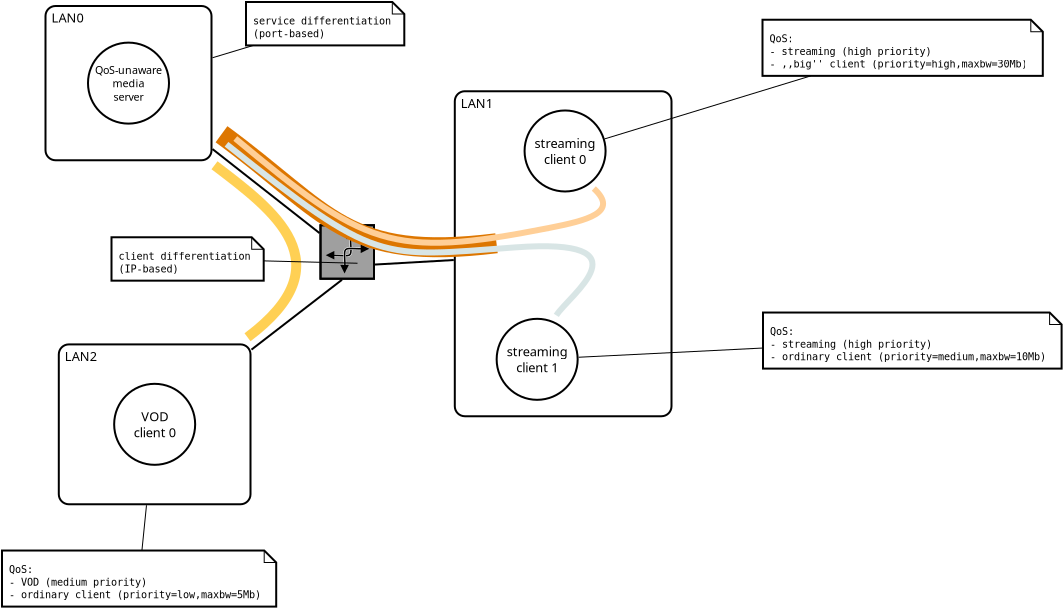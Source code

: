 <?xml version="1.0" encoding="UTF-8"?>
<dia:diagram xmlns:dia="http://www.lysator.liu.se/~alla/dia/">
  <dia:layer name="Tło" visible="true" active="true">
    <dia:object type="Network - Router Symbol" version="1" id="O0">
      <dia:attribute name="obj_pos">
        <dia:point val="18.45,8.262"/>
      </dia:attribute>
      <dia:attribute name="obj_bb">
        <dia:rectangle val="18.4,8.213;21.175,10.988"/>
      </dia:attribute>
      <dia:attribute name="meta">
        <dia:composite type="dict"/>
      </dia:attribute>
      <dia:attribute name="elem_corner">
        <dia:point val="18.45,8.262"/>
      </dia:attribute>
      <dia:attribute name="elem_width">
        <dia:real val="2.675"/>
      </dia:attribute>
      <dia:attribute name="elem_height">
        <dia:real val="2.675"/>
      </dia:attribute>
      <dia:attribute name="line_width">
        <dia:real val="0.1"/>
      </dia:attribute>
      <dia:attribute name="line_colour">
        <dia:color val="#000000"/>
      </dia:attribute>
      <dia:attribute name="fill_colour">
        <dia:color val="#ffffff"/>
      </dia:attribute>
      <dia:attribute name="show_background">
        <dia:boolean val="true"/>
      </dia:attribute>
      <dia:attribute name="line_style">
        <dia:enum val="0"/>
        <dia:real val="1"/>
      </dia:attribute>
      <dia:attribute name="flip_horizontal">
        <dia:boolean val="false"/>
      </dia:attribute>
      <dia:attribute name="flip_vertical">
        <dia:boolean val="false"/>
      </dia:attribute>
      <dia:attribute name="subscale">
        <dia:real val="1"/>
      </dia:attribute>
    </dia:object>
    <dia:object type="Standard - Box" version="0" id="O1">
      <dia:attribute name="obj_pos">
        <dia:point val="4.7,-2.7"/>
      </dia:attribute>
      <dia:attribute name="obj_bb">
        <dia:rectangle val="4.65,-2.75;13.05,5.062"/>
      </dia:attribute>
      <dia:attribute name="elem_corner">
        <dia:point val="4.7,-2.7"/>
      </dia:attribute>
      <dia:attribute name="elem_width">
        <dia:real val="8.3"/>
      </dia:attribute>
      <dia:attribute name="elem_height">
        <dia:real val="7.713"/>
      </dia:attribute>
      <dia:attribute name="border_width">
        <dia:real val="0.1"/>
      </dia:attribute>
      <dia:attribute name="show_background">
        <dia:boolean val="true"/>
      </dia:attribute>
      <dia:attribute name="corner_radius">
        <dia:real val="0.5"/>
      </dia:attribute>
    </dia:object>
    <dia:object type="Standard - Text" version="1" id="O2">
      <dia:attribute name="obj_pos">
        <dia:point val="4.846,-2.554"/>
      </dia:attribute>
      <dia:attribute name="obj_bb">
        <dia:rectangle val="4.846,-2.554;6.746,-1.806"/>
      </dia:attribute>
      <dia:attribute name="text">
        <dia:composite type="text">
          <dia:attribute name="string">
            <dia:string># LAN0#</dia:string>
          </dia:attribute>
          <dia:attribute name="font">
            <dia:font family="sans" style="0" name="Helvetica"/>
          </dia:attribute>
          <dia:attribute name="height">
            <dia:real val="0.8"/>
          </dia:attribute>
          <dia:attribute name="pos">
            <dia:point val="4.846,-1.959"/>
          </dia:attribute>
          <dia:attribute name="color">
            <dia:color val="#000000"/>
          </dia:attribute>
          <dia:attribute name="alignment">
            <dia:enum val="0"/>
          </dia:attribute>
        </dia:composite>
      </dia:attribute>
      <dia:attribute name="valign">
        <dia:enum val="0"/>
      </dia:attribute>
      <dia:connections>
        <dia:connection handle="0" to="O1" connection="0"/>
      </dia:connections>
    </dia:object>
    <dia:object type="Standard - Box" version="0" id="O3">
      <dia:attribute name="obj_pos">
        <dia:point val="25.165,1.562"/>
      </dia:attribute>
      <dia:attribute name="obj_bb">
        <dia:rectangle val="25.115,1.512;36.05,17.863"/>
      </dia:attribute>
      <dia:attribute name="elem_corner">
        <dia:point val="25.165,1.562"/>
      </dia:attribute>
      <dia:attribute name="elem_width">
        <dia:real val="10.835"/>
      </dia:attribute>
      <dia:attribute name="elem_height">
        <dia:real val="16.25"/>
      </dia:attribute>
      <dia:attribute name="border_width">
        <dia:real val="0.1"/>
      </dia:attribute>
      <dia:attribute name="show_background">
        <dia:boolean val="true"/>
      </dia:attribute>
      <dia:attribute name="corner_radius">
        <dia:real val="0.5"/>
      </dia:attribute>
    </dia:object>
    <dia:object type="Standard - Text" version="1" id="O4">
      <dia:attribute name="obj_pos">
        <dia:point val="25.311,1.709"/>
      </dia:attribute>
      <dia:attribute name="obj_bb">
        <dia:rectangle val="25.311,1.709;27.211,2.456"/>
      </dia:attribute>
      <dia:attribute name="text">
        <dia:composite type="text">
          <dia:attribute name="string">
            <dia:string># LAN1#</dia:string>
          </dia:attribute>
          <dia:attribute name="font">
            <dia:font family="sans" style="0" name="Helvetica"/>
          </dia:attribute>
          <dia:attribute name="height">
            <dia:real val="0.8"/>
          </dia:attribute>
          <dia:attribute name="pos">
            <dia:point val="25.311,2.304"/>
          </dia:attribute>
          <dia:attribute name="color">
            <dia:color val="#000000"/>
          </dia:attribute>
          <dia:attribute name="alignment">
            <dia:enum val="0"/>
          </dia:attribute>
        </dia:composite>
      </dia:attribute>
      <dia:attribute name="valign">
        <dia:enum val="0"/>
      </dia:attribute>
      <dia:connections>
        <dia:connection handle="0" to="O3" connection="0"/>
      </dia:connections>
    </dia:object>
    <dia:object type="Standard - Box" version="0" id="O5">
      <dia:attribute name="obj_pos">
        <dia:point val="5.365,14.22"/>
      </dia:attribute>
      <dia:attribute name="obj_bb">
        <dia:rectangle val="5.315,14.17;15,22.262"/>
      </dia:attribute>
      <dia:attribute name="elem_corner">
        <dia:point val="5.365,14.22"/>
      </dia:attribute>
      <dia:attribute name="elem_width">
        <dia:real val="9.585"/>
      </dia:attribute>
      <dia:attribute name="elem_height">
        <dia:real val="7.993"/>
      </dia:attribute>
      <dia:attribute name="border_width">
        <dia:real val="0.1"/>
      </dia:attribute>
      <dia:attribute name="show_background">
        <dia:boolean val="true"/>
      </dia:attribute>
      <dia:attribute name="corner_radius">
        <dia:real val="0.5"/>
      </dia:attribute>
    </dia:object>
    <dia:object type="Standard - Text" version="1" id="O6">
      <dia:attribute name="obj_pos">
        <dia:point val="5.511,14.366"/>
      </dia:attribute>
      <dia:attribute name="obj_bb">
        <dia:rectangle val="5.511,14.366;7.411,15.114"/>
      </dia:attribute>
      <dia:attribute name="text">
        <dia:composite type="text">
          <dia:attribute name="string">
            <dia:string># LAN2#</dia:string>
          </dia:attribute>
          <dia:attribute name="font">
            <dia:font family="sans" style="0" name="Helvetica"/>
          </dia:attribute>
          <dia:attribute name="height">
            <dia:real val="0.8"/>
          </dia:attribute>
          <dia:attribute name="pos">
            <dia:point val="5.511,14.961"/>
          </dia:attribute>
          <dia:attribute name="color">
            <dia:color val="#000000"/>
          </dia:attribute>
          <dia:attribute name="alignment">
            <dia:enum val="0"/>
          </dia:attribute>
        </dia:composite>
      </dia:attribute>
      <dia:attribute name="valign">
        <dia:enum val="0"/>
      </dia:attribute>
      <dia:connections>
        <dia:connection handle="0" to="O5" connection="0"/>
      </dia:connections>
    </dia:object>
    <dia:object type="Standard - Ellipse" version="0" id="O7">
      <dia:attribute name="obj_pos">
        <dia:point val="6.825,-0.869"/>
      </dia:attribute>
      <dia:attribute name="obj_bb">
        <dia:rectangle val="6.775,-0.919;10.925,3.231"/>
      </dia:attribute>
      <dia:attribute name="elem_corner">
        <dia:point val="6.825,-0.869"/>
      </dia:attribute>
      <dia:attribute name="elem_width">
        <dia:real val="4.05"/>
      </dia:attribute>
      <dia:attribute name="elem_height">
        <dia:real val="4.05"/>
      </dia:attribute>
      <dia:attribute name="border_width">
        <dia:real val="0.1"/>
      </dia:attribute>
      <dia:attribute name="aspect">
        <dia:enum val="2"/>
      </dia:attribute>
    </dia:object>
    <dia:object type="Standard - Text" version="1" id="O8">
      <dia:attribute name="obj_pos">
        <dia:point val="8.85,1.156"/>
      </dia:attribute>
      <dia:attribute name="obj_bb">
        <dia:rectangle val="7.055,0.172;10.645,2.14"/>
      </dia:attribute>
      <dia:attribute name="text">
        <dia:composite type="text">
          <dia:attribute name="string">
            <dia:string>#QoS-unaware
media
server#</dia:string>
          </dia:attribute>
          <dia:attribute name="font">
            <dia:font family="sans" style="0" name="Helvetica"/>
          </dia:attribute>
          <dia:attribute name="height">
            <dia:real val="0.67"/>
          </dia:attribute>
          <dia:attribute name="pos">
            <dia:point val="8.85,0.672"/>
          </dia:attribute>
          <dia:attribute name="color">
            <dia:color val="#000000"/>
          </dia:attribute>
          <dia:attribute name="alignment">
            <dia:enum val="1"/>
          </dia:attribute>
        </dia:composite>
      </dia:attribute>
      <dia:attribute name="valign">
        <dia:enum val="2"/>
      </dia:attribute>
      <dia:connections>
        <dia:connection handle="0" to="O7" connection="8"/>
      </dia:connections>
    </dia:object>
    <dia:group>
      <dia:object type="Standard - Ellipse" version="0" id="O9">
        <dia:attribute name="obj_pos">
          <dia:point val="28.654,2.524"/>
        </dia:attribute>
        <dia:attribute name="obj_bb">
          <dia:rectangle val="28.604,2.474;32.754,6.624"/>
        </dia:attribute>
        <dia:attribute name="elem_corner">
          <dia:point val="28.654,2.524"/>
        </dia:attribute>
        <dia:attribute name="elem_width">
          <dia:real val="4.05"/>
        </dia:attribute>
        <dia:attribute name="elem_height">
          <dia:real val="4.05"/>
        </dia:attribute>
        <dia:attribute name="border_width">
          <dia:real val="0.1"/>
        </dia:attribute>
        <dia:attribute name="aspect">
          <dia:enum val="2"/>
        </dia:attribute>
      </dia:object>
      <dia:object type="Standard - Text" version="1" id="O10">
        <dia:attribute name="obj_pos">
          <dia:point val="30.679,4.549"/>
        </dia:attribute>
        <dia:attribute name="obj_bb">
          <dia:rectangle val="29.064,3.775;32.294,5.322"/>
        </dia:attribute>
        <dia:attribute name="text">
          <dia:composite type="text">
            <dia:attribute name="string">
              <dia:string>#streaming
client 0#</dia:string>
            </dia:attribute>
            <dia:attribute name="font">
              <dia:font family="sans" style="0" name="Helvetica"/>
            </dia:attribute>
            <dia:attribute name="height">
              <dia:real val="0.8"/>
            </dia:attribute>
            <dia:attribute name="pos">
              <dia:point val="30.679,4.37"/>
            </dia:attribute>
            <dia:attribute name="color">
              <dia:color val="#000000"/>
            </dia:attribute>
            <dia:attribute name="alignment">
              <dia:enum val="1"/>
            </dia:attribute>
          </dia:composite>
        </dia:attribute>
        <dia:attribute name="valign">
          <dia:enum val="2"/>
        </dia:attribute>
        <dia:connections>
          <dia:connection handle="0" to="O9" connection="8"/>
        </dia:connections>
      </dia:object>
    </dia:group>
    <dia:group>
      <dia:object type="Standard - Ellipse" version="0" id="O11">
        <dia:attribute name="obj_pos">
          <dia:point val="27.258,12.941"/>
        </dia:attribute>
        <dia:attribute name="obj_bb">
          <dia:rectangle val="27.207,12.891;31.358,17.041"/>
        </dia:attribute>
        <dia:attribute name="elem_corner">
          <dia:point val="27.258,12.941"/>
        </dia:attribute>
        <dia:attribute name="elem_width">
          <dia:real val="4.05"/>
        </dia:attribute>
        <dia:attribute name="elem_height">
          <dia:real val="4.05"/>
        </dia:attribute>
        <dia:attribute name="border_width">
          <dia:real val="0.1"/>
        </dia:attribute>
        <dia:attribute name="aspect">
          <dia:enum val="2"/>
        </dia:attribute>
      </dia:object>
      <dia:object type="Standard - Text" version="1" id="O12">
        <dia:attribute name="obj_pos">
          <dia:point val="29.282,14.966"/>
        </dia:attribute>
        <dia:attribute name="obj_bb">
          <dia:rectangle val="27.668,14.193;30.898,15.74"/>
        </dia:attribute>
        <dia:attribute name="text">
          <dia:composite type="text">
            <dia:attribute name="string">
              <dia:string>#streaming
client 1#</dia:string>
            </dia:attribute>
            <dia:attribute name="font">
              <dia:font family="sans" style="0" name="Helvetica"/>
            </dia:attribute>
            <dia:attribute name="height">
              <dia:real val="0.8"/>
            </dia:attribute>
            <dia:attribute name="pos">
              <dia:point val="29.282,14.787"/>
            </dia:attribute>
            <dia:attribute name="color">
              <dia:color val="#000000"/>
            </dia:attribute>
            <dia:attribute name="alignment">
              <dia:enum val="1"/>
            </dia:attribute>
          </dia:composite>
        </dia:attribute>
        <dia:attribute name="valign">
          <dia:enum val="2"/>
        </dia:attribute>
        <dia:connections>
          <dia:connection handle="0" to="O11" connection="8"/>
        </dia:connections>
      </dia:object>
    </dia:group>
    <dia:group>
      <dia:object type="Standard - Ellipse" version="0" id="O13">
        <dia:attribute name="obj_pos">
          <dia:point val="8.133,16.191"/>
        </dia:attribute>
        <dia:attribute name="obj_bb">
          <dia:rectangle val="8.082,16.141;12.232,20.291"/>
        </dia:attribute>
        <dia:attribute name="elem_corner">
          <dia:point val="8.133,16.191"/>
        </dia:attribute>
        <dia:attribute name="elem_width">
          <dia:real val="4.05"/>
        </dia:attribute>
        <dia:attribute name="elem_height">
          <dia:real val="4.05"/>
        </dia:attribute>
        <dia:attribute name="border_width">
          <dia:real val="0.1"/>
        </dia:attribute>
        <dia:attribute name="aspect">
          <dia:enum val="2"/>
        </dia:attribute>
      </dia:object>
      <dia:object type="Standard - Text" version="1" id="O14">
        <dia:attribute name="obj_pos">
          <dia:point val="10.158,18.216"/>
        </dia:attribute>
        <dia:attribute name="obj_bb">
          <dia:rectangle val="8.974,17.442;11.341,18.99"/>
        </dia:attribute>
        <dia:attribute name="text">
          <dia:composite type="text">
            <dia:attribute name="string">
              <dia:string>#VOD
client 0#</dia:string>
            </dia:attribute>
            <dia:attribute name="font">
              <dia:font family="sans" style="0" name="Helvetica"/>
            </dia:attribute>
            <dia:attribute name="height">
              <dia:real val="0.8"/>
            </dia:attribute>
            <dia:attribute name="pos">
              <dia:point val="10.158,18.037"/>
            </dia:attribute>
            <dia:attribute name="color">
              <dia:color val="#000000"/>
            </dia:attribute>
            <dia:attribute name="alignment">
              <dia:enum val="1"/>
            </dia:attribute>
          </dia:composite>
        </dia:attribute>
        <dia:attribute name="valign">
          <dia:enum val="2"/>
        </dia:attribute>
        <dia:connections>
          <dia:connection handle="0" to="O13" connection="8"/>
        </dia:connections>
      </dia:object>
    </dia:group>
    <dia:object type="Standard - Line" version="0" id="O15">
      <dia:attribute name="obj_pos">
        <dia:point val="19.525,10.987"/>
      </dia:attribute>
      <dia:attribute name="obj_bb">
        <dia:rectangle val="14.928,10.917;19.595,14.551"/>
      </dia:attribute>
      <dia:attribute name="conn_endpoints">
        <dia:point val="19.525,10.987"/>
        <dia:point val="14.998,14.481"/>
      </dia:attribute>
      <dia:attribute name="numcp">
        <dia:int val="1"/>
      </dia:attribute>
      <dia:connections>
        <dia:connection handle="0" to="O0" connection="4"/>
        <dia:connection handle="1" to="O5" connection="8"/>
      </dia:connections>
    </dia:object>
    <dia:object type="Standard - Line" version="0" id="O16">
      <dia:attribute name="obj_pos">
        <dia:point val="18.402,8.656"/>
      </dia:attribute>
      <dia:attribute name="obj_bb">
        <dia:rectangle val="12.98,4.384;18.472,8.726"/>
      </dia:attribute>
      <dia:attribute name="conn_endpoints">
        <dia:point val="18.402,8.656"/>
        <dia:point val="13.05,4.454"/>
      </dia:attribute>
      <dia:attribute name="numcp">
        <dia:int val="1"/>
      </dia:attribute>
      <dia:connections>
        <dia:connection handle="0" to="O0" connection="4"/>
        <dia:connection handle="1" to="O1" connection="8"/>
      </dia:connections>
    </dia:object>
    <dia:object type="Standard - Line" version="0" id="O17">
      <dia:attribute name="obj_pos">
        <dia:point val="21.174,10.227"/>
      </dia:attribute>
      <dia:attribute name="obj_bb">
        <dia:rectangle val="21.122,9.949;25.168,10.28"/>
      </dia:attribute>
      <dia:attribute name="conn_endpoints">
        <dia:point val="21.174,10.227"/>
        <dia:point val="25.115,10.001"/>
      </dia:attribute>
      <dia:attribute name="numcp">
        <dia:int val="1"/>
      </dia:attribute>
      <dia:connections>
        <dia:connection handle="0" to="O0" connection="4"/>
        <dia:connection handle="1" to="O3" connection="8"/>
      </dia:connections>
    </dia:object>
    <dia:object type="Standard - BezierLine" version="0" id="O18">
      <dia:attribute name="obj_pos">
        <dia:point val="13.15,5.263"/>
      </dia:attribute>
      <dia:attribute name="obj_bb">
        <dia:rectangle val="12.8,4.912;17.486,14.212"/>
      </dia:attribute>
      <dia:attribute name="bez_points">
        <dia:point val="13.15,5.263"/>
        <dia:point val="16.1,7.513"/>
        <dia:point val="19.75,10.162"/>
        <dia:point val="14.8,13.863"/>
      </dia:attribute>
      <dia:attribute name="corner_types">
        <dia:enum val="0"/>
        <dia:enum val="0"/>
      </dia:attribute>
      <dia:attribute name="line_color">
        <dia:color val="#ffd054"/>
      </dia:attribute>
      <dia:attribute name="line_width">
        <dia:real val="0.5"/>
      </dia:attribute>
    </dia:object>
    <dia:object type="Standard - BezierLine" version="0" id="O19">
      <dia:attribute name="obj_pos">
        <dia:point val="13.5,3.712"/>
      </dia:attribute>
      <dia:attribute name="obj_bb">
        <dia:rectangle val="12.801,3.014;27.808,9.864"/>
      </dia:attribute>
      <dia:attribute name="bez_points">
        <dia:point val="13.5,3.712"/>
        <dia:point val="18.915,7.675"/>
        <dia:point val="19.64,10.1"/>
        <dia:point val="27.25,9.162"/>
      </dia:attribute>
      <dia:attribute name="corner_types">
        <dia:enum val="0"/>
        <dia:enum val="0"/>
      </dia:attribute>
      <dia:attribute name="line_color">
        <dia:color val="#dd7600"/>
      </dia:attribute>
      <dia:attribute name="line_width">
        <dia:real val="1"/>
      </dia:attribute>
    </dia:object>
    <dia:object type="Standard - BezierLine" version="0" id="O20">
      <dia:attribute name="obj_pos">
        <dia:point val="14.19,3.925"/>
      </dia:attribute>
      <dia:attribute name="obj_bb">
        <dia:rectangle val="13.978,3.714;32.729,9.289"/>
      </dia:attribute>
      <dia:attribute name="bez_points">
        <dia:point val="14.19,3.925"/>
        <dia:point val="20.629,9.287"/>
        <dia:point val="21.908,9.97"/>
        <dia:point val="29.865,8.4"/>
        <dia:point val="31.765,8.025"/>
        <dia:point val="33.415,7.625"/>
        <dia:point val="32.115,6.425"/>
      </dia:attribute>
      <dia:attribute name="corner_types">
        <dia:enum val="0"/>
        <dia:enum val="1"/>
        <dia:enum val="0"/>
      </dia:attribute>
      <dia:attribute name="line_color">
        <dia:color val="#ffcf97"/>
      </dia:attribute>
      <dia:attribute name="line_width">
        <dia:real val="0.3"/>
      </dia:attribute>
    </dia:object>
    <dia:object type="Standard - BezierLine" version="0" id="O21">
      <dia:attribute name="obj_pos">
        <dia:point val="13.75,4.213"/>
      </dia:attribute>
      <dia:attribute name="obj_bb">
        <dia:rectangle val="13.539,4.002;32.199,12.975"/>
      </dia:attribute>
      <dia:attribute name="bez_points">
        <dia:point val="13.75,4.213"/>
        <dia:point val="21.315,10.25"/>
        <dia:point val="21.39,9.869"/>
        <dia:point val="28.19,9.369"/>
        <dia:point val="34.99,8.869"/>
        <dia:point val="30.865,11.769"/>
        <dia:point val="30.24,12.769"/>
      </dia:attribute>
      <dia:attribute name="corner_types">
        <dia:enum val="0"/>
        <dia:enum val="0"/>
        <dia:enum val="0"/>
      </dia:attribute>
      <dia:attribute name="line_color">
        <dia:color val="#d8e5e5"/>
      </dia:attribute>
      <dia:attribute name="line_width">
        <dia:real val="0.3"/>
      </dia:attribute>
    </dia:object>
    <dia:object type="UML - Note" version="0" id="O22">
      <dia:attribute name="obj_pos">
        <dia:point val="8.0,8.863"/>
      </dia:attribute>
      <dia:attribute name="obj_bb">
        <dia:rectangle val="7.95,8.812;15.66,11.082"/>
      </dia:attribute>
      <dia:attribute name="meta">
        <dia:composite type="dict"/>
      </dia:attribute>
      <dia:attribute name="elem_corner">
        <dia:point val="8.0,8.863"/>
      </dia:attribute>
      <dia:attribute name="elem_width">
        <dia:real val="7.61"/>
      </dia:attribute>
      <dia:attribute name="elem_height">
        <dia:real val="2.17"/>
      </dia:attribute>
      <dia:attribute name="line_width">
        <dia:real val="0.1"/>
      </dia:attribute>
      <dia:attribute name="line_colour">
        <dia:color val="#000000"/>
      </dia:attribute>
      <dia:attribute name="fill_colour">
        <dia:color val="#ffffff"/>
      </dia:attribute>
      <dia:attribute name="text">
        <dia:composite type="text">
          <dia:attribute name="string">
            <dia:string>#client differentiation
(IP-based)#</dia:string>
          </dia:attribute>
          <dia:attribute name="font">
            <dia:font family="monospace" style="0" name="Courier"/>
          </dia:attribute>
          <dia:attribute name="height">
            <dia:real val="0.635"/>
          </dia:attribute>
          <dia:attribute name="pos">
            <dia:point val="8.35,9.985"/>
          </dia:attribute>
          <dia:attribute name="color">
            <dia:color val="#000000"/>
          </dia:attribute>
          <dia:attribute name="alignment">
            <dia:enum val="0"/>
          </dia:attribute>
        </dia:composite>
      </dia:attribute>
    </dia:object>
    <dia:object type="Standard - Line" version="0" id="O23">
      <dia:attribute name="obj_pos">
        <dia:point val="20.3,10.162"/>
      </dia:attribute>
      <dia:attribute name="obj_bb">
        <dia:rectangle val="15.634,10.019;20.326,10.188"/>
      </dia:attribute>
      <dia:attribute name="conn_endpoints">
        <dia:point val="20.3,10.162"/>
        <dia:point val="15.66,10.045"/>
      </dia:attribute>
      <dia:attribute name="numcp">
        <dia:int val="1"/>
      </dia:attribute>
      <dia:attribute name="line_width">
        <dia:real val="0.05"/>
      </dia:attribute>
      <dia:connections>
        <dia:connection handle="1" to="O22" connection="8"/>
      </dia:connections>
    </dia:object>
    <dia:object type="UML - Note" version="0" id="O24">
      <dia:attribute name="obj_pos">
        <dia:point val="14.725,-2.9"/>
      </dia:attribute>
      <dia:attribute name="obj_bb">
        <dia:rectangle val="14.675,-2.95;22.69,-0.68"/>
      </dia:attribute>
      <dia:attribute name="meta">
        <dia:composite type="dict"/>
      </dia:attribute>
      <dia:attribute name="elem_corner">
        <dia:point val="14.725,-2.9"/>
      </dia:attribute>
      <dia:attribute name="elem_width">
        <dia:real val="7.915"/>
      </dia:attribute>
      <dia:attribute name="elem_height">
        <dia:real val="2.17"/>
      </dia:attribute>
      <dia:attribute name="line_width">
        <dia:real val="0.1"/>
      </dia:attribute>
      <dia:attribute name="line_colour">
        <dia:color val="#000000"/>
      </dia:attribute>
      <dia:attribute name="fill_colour">
        <dia:color val="#ffffff"/>
      </dia:attribute>
      <dia:attribute name="text">
        <dia:composite type="text">
          <dia:attribute name="string">
            <dia:string>#service differentiation
(port-based)#</dia:string>
          </dia:attribute>
          <dia:attribute name="font">
            <dia:font family="monospace" style="0" name="Courier"/>
          </dia:attribute>
          <dia:attribute name="height">
            <dia:real val="0.635"/>
          </dia:attribute>
          <dia:attribute name="pos">
            <dia:point val="15.075,-1.778"/>
          </dia:attribute>
          <dia:attribute name="color">
            <dia:color val="#000000"/>
          </dia:attribute>
          <dia:attribute name="alignment">
            <dia:enum val="0"/>
          </dia:attribute>
        </dia:composite>
      </dia:attribute>
    </dia:object>
    <dia:object type="Standard - Line" version="0" id="O25">
      <dia:attribute name="obj_pos">
        <dia:point val="13.049,-0.112"/>
      </dia:attribute>
      <dia:attribute name="obj_bb">
        <dia:rectangle val="13.017,-0.711;14.957,-0.081"/>
      </dia:attribute>
      <dia:attribute name="conn_endpoints">
        <dia:point val="13.049,-0.112"/>
        <dia:point val="14.926,-0.68"/>
      </dia:attribute>
      <dia:attribute name="numcp">
        <dia:int val="1"/>
      </dia:attribute>
      <dia:attribute name="line_width">
        <dia:real val="0.05"/>
      </dia:attribute>
      <dia:connections>
        <dia:connection handle="0" to="O1" connection="8"/>
        <dia:connection handle="1" to="O24" connection="8"/>
      </dia:connections>
    </dia:object>
    <dia:object type="UML - Note" version="0" id="O26">
      <dia:attribute name="obj_pos">
        <dia:point val="40.55,-2.013"/>
      </dia:attribute>
      <dia:attribute name="obj_bb">
        <dia:rectangle val="40.5,-2.062;54.615,0.843"/>
      </dia:attribute>
      <dia:attribute name="meta">
        <dia:composite type="dict"/>
      </dia:attribute>
      <dia:attribute name="elem_corner">
        <dia:point val="40.55,-2.013"/>
      </dia:attribute>
      <dia:attribute name="elem_width">
        <dia:real val="14.015"/>
      </dia:attribute>
      <dia:attribute name="elem_height">
        <dia:real val="2.805"/>
      </dia:attribute>
      <dia:attribute name="line_width">
        <dia:real val="0.1"/>
      </dia:attribute>
      <dia:attribute name="line_colour">
        <dia:color val="#000000"/>
      </dia:attribute>
      <dia:attribute name="fill_colour">
        <dia:color val="#ffffff"/>
      </dia:attribute>
      <dia:attribute name="text">
        <dia:composite type="text">
          <dia:attribute name="string">
            <dia:string>#QoS:
- streaming (high priority)
- ,,big'' client (priority=high,maxbw=30Mb)#</dia:string>
          </dia:attribute>
          <dia:attribute name="font">
            <dia:font family="monospace" style="0" name="Courier"/>
          </dia:attribute>
          <dia:attribute name="height">
            <dia:real val="0.635"/>
          </dia:attribute>
          <dia:attribute name="pos">
            <dia:point val="40.9,-0.89"/>
          </dia:attribute>
          <dia:attribute name="color">
            <dia:color val="#000000"/>
          </dia:attribute>
          <dia:attribute name="alignment">
            <dia:enum val="0"/>
          </dia:attribute>
        </dia:composite>
      </dia:attribute>
    </dia:object>
    <dia:object type="Standard - Line" version="0" id="O27">
      <dia:attribute name="obj_pos">
        <dia:point val="32.663,3.942"/>
      </dia:attribute>
      <dia:attribute name="obj_bb">
        <dia:rectangle val="32.632,0.811;42.837,3.973"/>
      </dia:attribute>
      <dia:attribute name="conn_endpoints">
        <dia:point val="32.663,3.942"/>
        <dia:point val="42.806,0.842"/>
      </dia:attribute>
      <dia:attribute name="numcp">
        <dia:int val="1"/>
      </dia:attribute>
      <dia:attribute name="line_width">
        <dia:real val="0.05"/>
      </dia:attribute>
      <dia:connections>
        <dia:connection handle="0" to="O9" connection="8"/>
        <dia:connection handle="1" to="O26" connection="8"/>
      </dia:connections>
    </dia:object>
    <dia:object type="UML - Note" version="0" id="O28">
      <dia:attribute name="obj_pos">
        <dia:point val="2.525,24.525"/>
      </dia:attribute>
      <dia:attribute name="obj_bb">
        <dia:rectangle val="2.475,24.475;16.285,27.38"/>
      </dia:attribute>
      <dia:attribute name="meta">
        <dia:composite type="dict"/>
      </dia:attribute>
      <dia:attribute name="elem_corner">
        <dia:point val="2.525,24.525"/>
      </dia:attribute>
      <dia:attribute name="elem_width">
        <dia:real val="13.71"/>
      </dia:attribute>
      <dia:attribute name="elem_height">
        <dia:real val="2.805"/>
      </dia:attribute>
      <dia:attribute name="line_width">
        <dia:real val="0.1"/>
      </dia:attribute>
      <dia:attribute name="line_colour">
        <dia:color val="#000000"/>
      </dia:attribute>
      <dia:attribute name="fill_colour">
        <dia:color val="#ffffff"/>
      </dia:attribute>
      <dia:attribute name="text">
        <dia:composite type="text">
          <dia:attribute name="string">
            <dia:string>#QoS:
- VOD (medium priority)
- ordinary client (priority=low,maxbw=5Mb)#</dia:string>
          </dia:attribute>
          <dia:attribute name="font">
            <dia:font family="monospace" style="0" name="Courier"/>
          </dia:attribute>
          <dia:attribute name="height">
            <dia:real val="0.635"/>
          </dia:attribute>
          <dia:attribute name="pos">
            <dia:point val="2.875,25.648"/>
          </dia:attribute>
          <dia:attribute name="color">
            <dia:color val="#000000"/>
          </dia:attribute>
          <dia:attribute name="alignment">
            <dia:enum val="0"/>
          </dia:attribute>
        </dia:composite>
      </dia:attribute>
    </dia:object>
    <dia:object type="Standard - Line" version="0" id="O29">
      <dia:attribute name="obj_pos">
        <dia:point val="9.75,22.262"/>
      </dia:attribute>
      <dia:attribute name="obj_bb">
        <dia:rectangle val="9.499,22.235;9.777,24.505"/>
      </dia:attribute>
      <dia:attribute name="conn_endpoints">
        <dia:point val="9.75,22.262"/>
        <dia:point val="9.526,24.478"/>
      </dia:attribute>
      <dia:attribute name="numcp">
        <dia:int val="1"/>
      </dia:attribute>
      <dia:attribute name="line_width">
        <dia:real val="0.05"/>
      </dia:attribute>
      <dia:connections>
        <dia:connection handle="0" to="O5" connection="8"/>
        <dia:connection handle="1" to="O28" connection="8"/>
      </dia:connections>
    </dia:object>
    <dia:object type="UML - Note" version="0" id="O30">
      <dia:attribute name="obj_pos">
        <dia:point val="40.575,12.625"/>
      </dia:attribute>
      <dia:attribute name="obj_bb">
        <dia:rectangle val="40.525,12.575;55.555,15.48"/>
      </dia:attribute>
      <dia:attribute name="meta">
        <dia:composite type="dict"/>
      </dia:attribute>
      <dia:attribute name="elem_corner">
        <dia:point val="40.575,12.625"/>
      </dia:attribute>
      <dia:attribute name="elem_width">
        <dia:real val="14.93"/>
      </dia:attribute>
      <dia:attribute name="elem_height">
        <dia:real val="2.805"/>
      </dia:attribute>
      <dia:attribute name="line_width">
        <dia:real val="0.1"/>
      </dia:attribute>
      <dia:attribute name="line_colour">
        <dia:color val="#000000"/>
      </dia:attribute>
      <dia:attribute name="fill_colour">
        <dia:color val="#ffffff"/>
      </dia:attribute>
      <dia:attribute name="text">
        <dia:composite type="text">
          <dia:attribute name="string">
            <dia:string>#QoS:
- streaming (high priority)
- ordinary client (priority=medium,maxbw=10Mb)#</dia:string>
          </dia:attribute>
          <dia:attribute name="font">
            <dia:font family="monospace" style="0" name="Courier"/>
          </dia:attribute>
          <dia:attribute name="height">
            <dia:real val="0.635"/>
          </dia:attribute>
          <dia:attribute name="pos">
            <dia:point val="40.925,13.748"/>
          </dia:attribute>
          <dia:attribute name="color">
            <dia:color val="#000000"/>
          </dia:attribute>
          <dia:attribute name="alignment">
            <dia:enum val="0"/>
          </dia:attribute>
        </dia:composite>
      </dia:attribute>
    </dia:object>
    <dia:object type="Standard - Line" version="0" id="O31">
      <dia:attribute name="obj_pos">
        <dia:point val="31.355,14.863"/>
      </dia:attribute>
      <dia:attribute name="obj_bb">
        <dia:rectangle val="31.329,14.377;40.551,14.889"/>
      </dia:attribute>
      <dia:attribute name="conn_endpoints">
        <dia:point val="31.355,14.863"/>
        <dia:point val="40.525,14.404"/>
      </dia:attribute>
      <dia:attribute name="numcp">
        <dia:int val="1"/>
      </dia:attribute>
      <dia:attribute name="line_width">
        <dia:real val="0.05"/>
      </dia:attribute>
      <dia:connections>
        <dia:connection handle="0" to="O11" connection="8"/>
        <dia:connection handle="1" to="O30" connection="8"/>
      </dia:connections>
    </dia:object>
  </dia:layer>
</dia:diagram>
